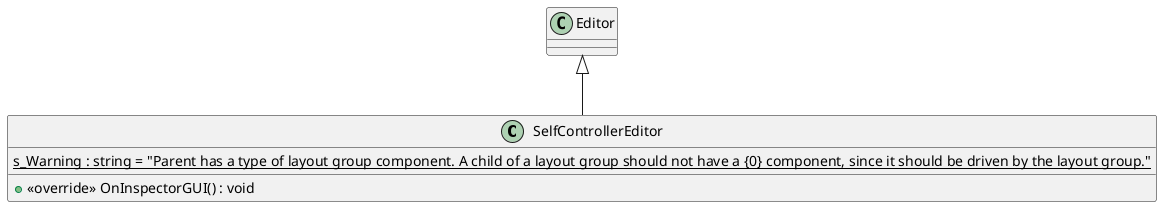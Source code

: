 @startuml
class SelfControllerEditor {
    {static} s_Warning : string = "Parent has a type of layout group component. A child of a layout group should not have a {0&#125; component, since it should be driven by the layout group."
    + <<override>> OnInspectorGUI() : void
}
Editor <|-- SelfControllerEditor
@enduml
